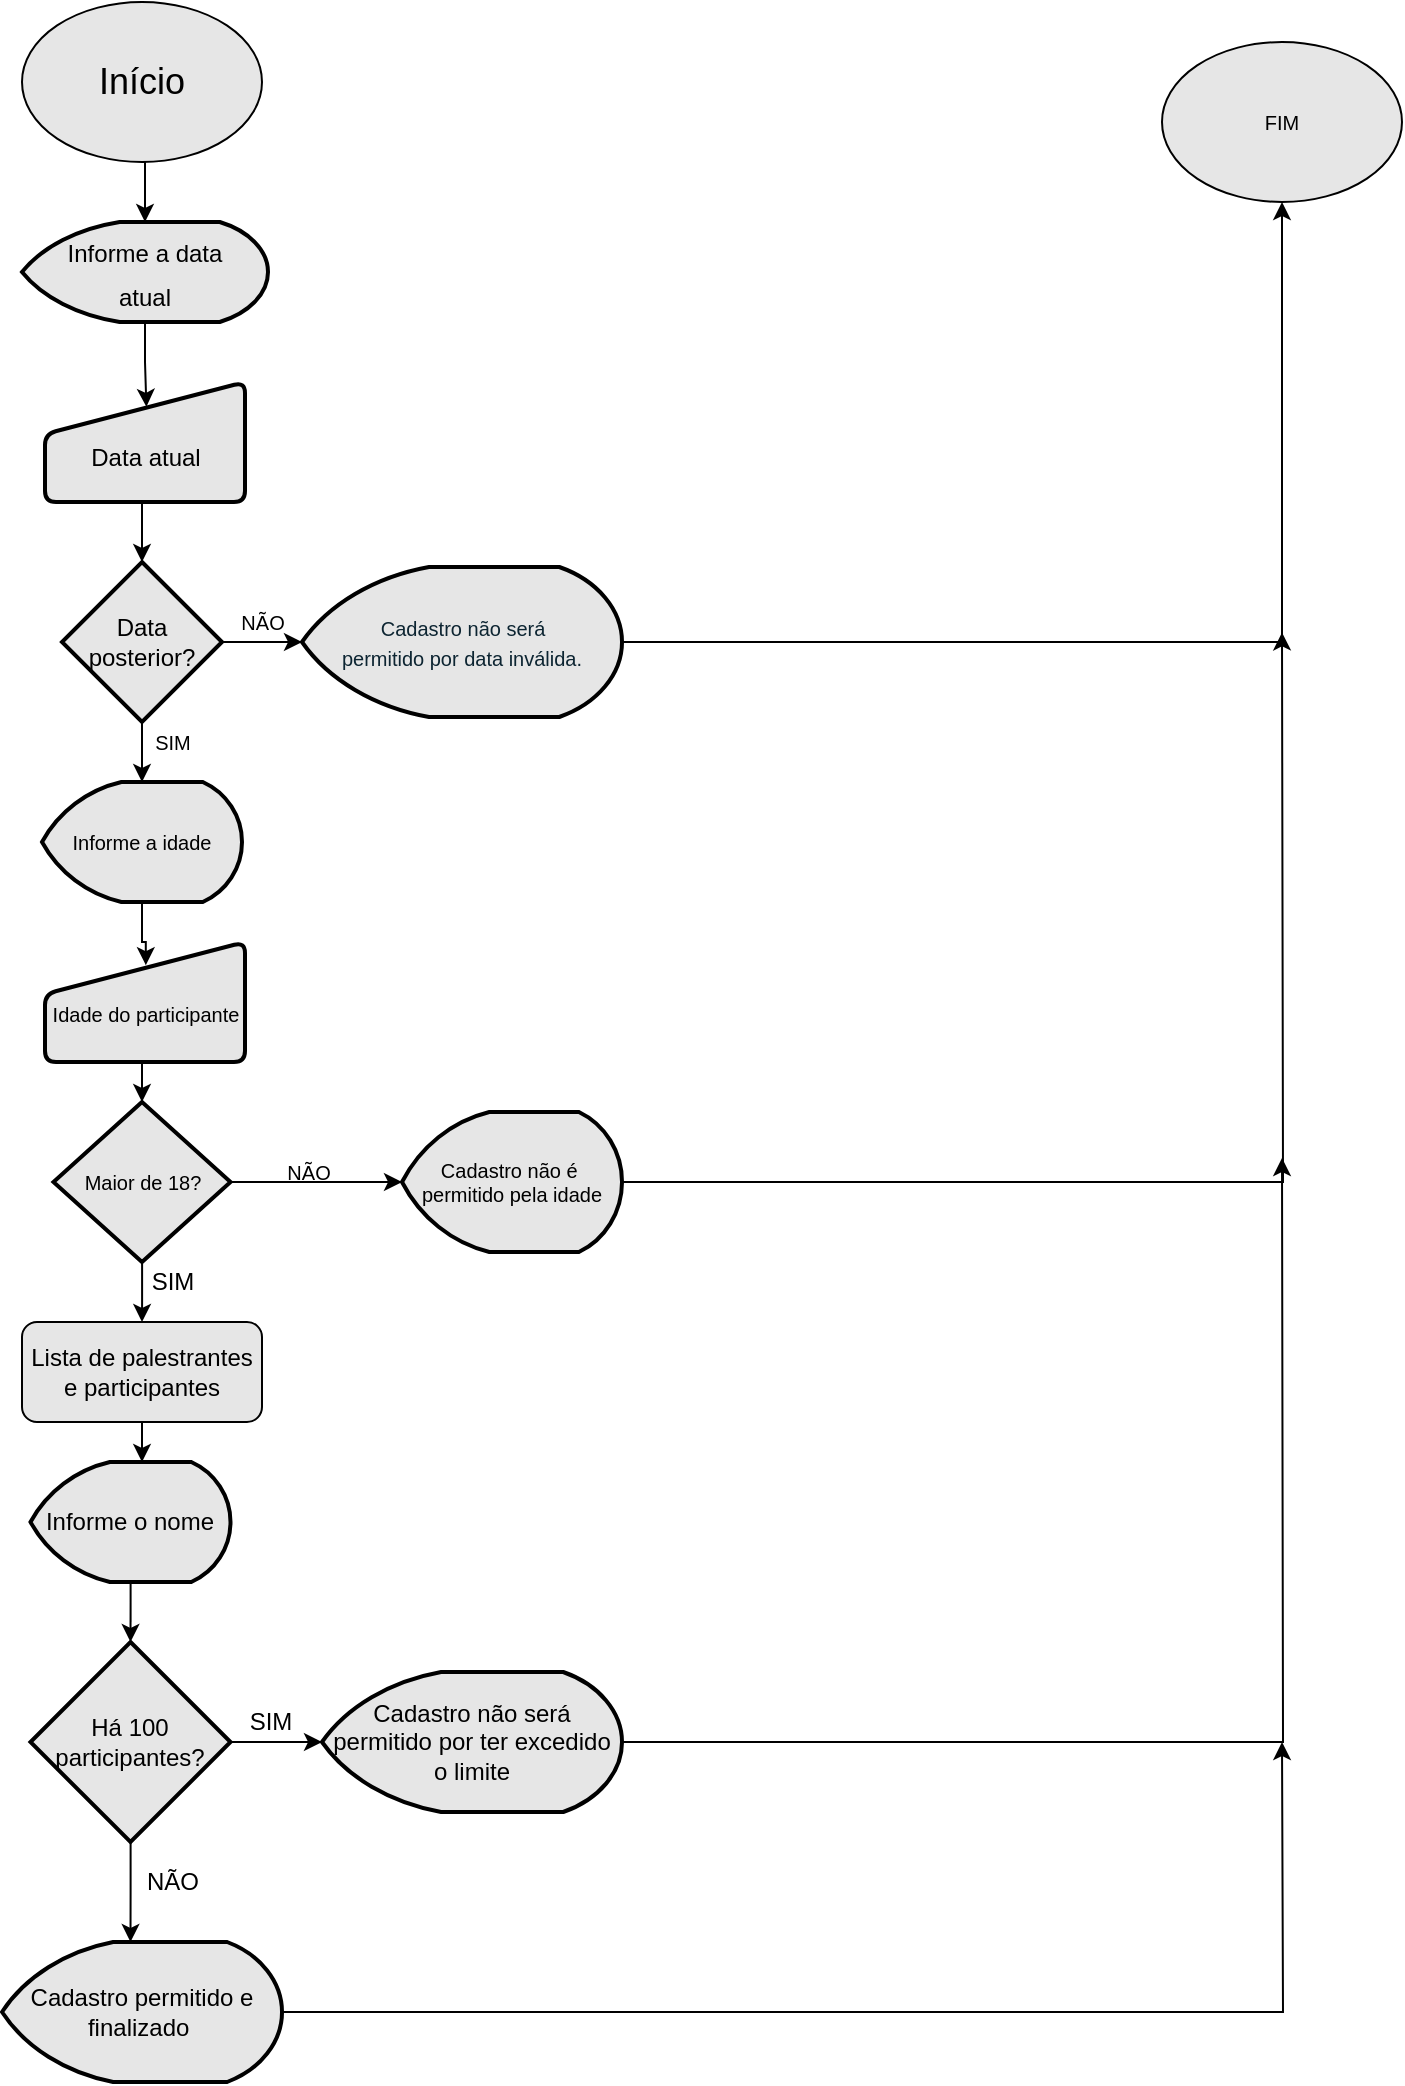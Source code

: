 <mxfile version="18.0.3" type="github">
  <diagram id="u3hgFq9jdc4-vKwPzVh-" name="Page-1">
    <mxGraphModel dx="886" dy="386" grid="1" gridSize="10" guides="1" tooltips="1" connect="1" arrows="1" fold="1" page="1" pageScale="1" pageWidth="827" pageHeight="1169" math="0" shadow="0">
      <root>
        <mxCell id="0" />
        <mxCell id="1" parent="0" />
        <mxCell id="Ykntgji3FukUq8skyxaY-11" style="edgeStyle=orthogonalEdgeStyle;rounded=0;orthogonalLoop=1;jettySize=auto;html=1;exitX=0.5;exitY=1;exitDx=0;exitDy=0;entryX=0.5;entryY=0;entryDx=0;entryDy=0;entryPerimeter=0;fontSize=12;" edge="1" parent="1" source="Ykntgji3FukUq8skyxaY-1" target="Ykntgji3FukUq8skyxaY-4">
          <mxGeometry relative="1" as="geometry" />
        </mxCell>
        <mxCell id="Ykntgji3FukUq8skyxaY-1" value="&lt;font style=&quot;font-size: 18px;&quot;&gt;Início&lt;/font&gt;" style="ellipse;whiteSpace=wrap;html=1;fillColor=#E6E6E6;" vertex="1" parent="1">
          <mxGeometry x="20" y="10" width="120" height="80" as="geometry" />
        </mxCell>
        <mxCell id="Ykntgji3FukUq8skyxaY-9" style="edgeStyle=orthogonalEdgeStyle;rounded=0;orthogonalLoop=1;jettySize=auto;html=1;entryX=0.507;entryY=0.207;entryDx=0;entryDy=0;entryPerimeter=0;fontSize=12;" edge="1" parent="1" source="Ykntgji3FukUq8skyxaY-4" target="Ykntgji3FukUq8skyxaY-8">
          <mxGeometry relative="1" as="geometry" />
        </mxCell>
        <mxCell id="Ykntgji3FukUq8skyxaY-4" value="&lt;font style=&quot;font-size: 12px;&quot;&gt;Informe a data &lt;br&gt;atual&lt;/font&gt;" style="strokeWidth=2;html=1;shape=mxgraph.flowchart.display;whiteSpace=wrap;fontSize=18;fillColor=#E6E6E6;" vertex="1" parent="1">
          <mxGeometry x="20" y="120" width="123" height="50" as="geometry" />
        </mxCell>
        <mxCell id="Ykntgji3FukUq8skyxaY-13" style="edgeStyle=orthogonalEdgeStyle;rounded=0;orthogonalLoop=1;jettySize=auto;html=1;exitX=0.5;exitY=1;exitDx=0;exitDy=0;entryX=0.5;entryY=0;entryDx=0;entryDy=0;entryPerimeter=0;fontSize=12;" edge="1" parent="1" source="Ykntgji3FukUq8skyxaY-8" target="Ykntgji3FukUq8skyxaY-12">
          <mxGeometry relative="1" as="geometry" />
        </mxCell>
        <mxCell id="Ykntgji3FukUq8skyxaY-8" value="&lt;br&gt;Data atual" style="html=1;strokeWidth=2;shape=manualInput;whiteSpace=wrap;rounded=1;size=26;arcSize=11;fontSize=12;fillColor=#E6E6E6;" vertex="1" parent="1">
          <mxGeometry x="31.5" y="200" width="100" height="60" as="geometry" />
        </mxCell>
        <mxCell id="Ykntgji3FukUq8skyxaY-16" style="edgeStyle=orthogonalEdgeStyle;rounded=0;orthogonalLoop=1;jettySize=auto;html=1;exitX=1;exitY=0.5;exitDx=0;exitDy=0;exitPerimeter=0;entryX=0;entryY=0.5;entryDx=0;entryDy=0;entryPerimeter=0;fontFamily=Helvetica;fontSize=10;" edge="1" parent="1" source="Ykntgji3FukUq8skyxaY-12" target="Ykntgji3FukUq8skyxaY-14">
          <mxGeometry relative="1" as="geometry" />
        </mxCell>
        <mxCell id="Ykntgji3FukUq8skyxaY-22" style="edgeStyle=orthogonalEdgeStyle;rounded=0;orthogonalLoop=1;jettySize=auto;html=1;exitX=0.5;exitY=1;exitDx=0;exitDy=0;exitPerimeter=0;entryX=0.5;entryY=0;entryDx=0;entryDy=0;entryPerimeter=0;fontFamily=Helvetica;fontSize=10;" edge="1" parent="1" source="Ykntgji3FukUq8skyxaY-12" target="Ykntgji3FukUq8skyxaY-21">
          <mxGeometry relative="1" as="geometry" />
        </mxCell>
        <mxCell id="Ykntgji3FukUq8skyxaY-12" value="Data posterior?" style="strokeWidth=2;html=1;shape=mxgraph.flowchart.decision;whiteSpace=wrap;fontSize=12;fillColor=#E6E6E6;" vertex="1" parent="1">
          <mxGeometry x="40" y="290" width="80" height="80" as="geometry" />
        </mxCell>
        <mxCell id="Ykntgji3FukUq8skyxaY-20" style="edgeStyle=orthogonalEdgeStyle;rounded=0;orthogonalLoop=1;jettySize=auto;html=1;exitX=1;exitY=0.5;exitDx=0;exitDy=0;exitPerimeter=0;entryX=0.5;entryY=1;entryDx=0;entryDy=0;fontFamily=Helvetica;fontSize=10;" edge="1" parent="1" source="Ykntgji3FukUq8skyxaY-14" target="Ykntgji3FukUq8skyxaY-19">
          <mxGeometry relative="1" as="geometry" />
        </mxCell>
        <mxCell id="Ykntgji3FukUq8skyxaY-14" value="&lt;div style=&quot;box-sizing: border-box; color: rgb(13, 37, 50); text-align: start;&quot;&gt;&lt;span style=&quot;box-sizing: border-box;&quot;&gt;&lt;font style=&quot;font-size: 9px;&quot;&gt;&amp;nbsp;&lt;/font&gt;&lt;/span&gt;&lt;/div&gt;&lt;div style=&quot;box-sizing: border-box; color: rgb(13, 37, 50); text-align: start;&quot;&gt;&lt;span style=&quot;box-sizing: border-box;&quot;&gt;&lt;font style=&quot;font-size: 10px;&quot;&gt;&amp;nbsp; &amp;nbsp; &amp;nbsp; &amp;nbsp;Cadastro não será&amp;nbsp;&lt;/font&gt;&lt;/span&gt;&lt;/div&gt;&lt;div style=&quot;box-sizing: border-box; color: rgb(13, 37, 50); text-align: start;&quot;&gt;&lt;span style=&quot;box-sizing: border-box;&quot;&gt;&lt;font style=&quot;font-size: 10px;&quot;&gt;permitido por data inválida.&lt;/font&gt;&lt;/span&gt;&lt;/div&gt;&lt;div&gt;&lt;span style=&quot;box-sizing: border-box; font-weight: 700;&quot;&gt;&lt;br&gt;&lt;/span&gt;&lt;/div&gt;" style="strokeWidth=2;html=1;shape=mxgraph.flowchart.display;whiteSpace=wrap;fontSize=12;fillColor=#E6E6E6;" vertex="1" parent="1">
          <mxGeometry x="160" y="292.5" width="160" height="75" as="geometry" />
        </mxCell>
        <mxCell id="Ykntgji3FukUq8skyxaY-17" value="NÃO" style="text;html=1;align=center;verticalAlign=middle;resizable=0;points=[];autosize=1;strokeColor=none;fillColor=none;fontSize=10;fontFamily=Helvetica;" vertex="1" parent="1">
          <mxGeometry x="120" y="310" width="40" height="20" as="geometry" />
        </mxCell>
        <mxCell id="Ykntgji3FukUq8skyxaY-19" value="FIM" style="ellipse;whiteSpace=wrap;html=1;fontFamily=Helvetica;fontSize=10;fillColor=#E6E6E6;" vertex="1" parent="1">
          <mxGeometry x="590" y="30" width="120" height="80" as="geometry" />
        </mxCell>
        <mxCell id="Ykntgji3FukUq8skyxaY-26" style="edgeStyle=orthogonalEdgeStyle;rounded=0;orthogonalLoop=1;jettySize=auto;html=1;entryX=0.504;entryY=0.193;entryDx=0;entryDy=0;entryPerimeter=0;fontFamily=Helvetica;fontSize=10;" edge="1" parent="1" source="Ykntgji3FukUq8skyxaY-21" target="Ykntgji3FukUq8skyxaY-23">
          <mxGeometry relative="1" as="geometry" />
        </mxCell>
        <mxCell id="Ykntgji3FukUq8skyxaY-21" value="Informe a idade" style="strokeWidth=2;html=1;shape=mxgraph.flowchart.display;whiteSpace=wrap;fontFamily=Helvetica;fontSize=10;fillColor=#E6E6E6;" vertex="1" parent="1">
          <mxGeometry x="30" y="400" width="100" height="60" as="geometry" />
        </mxCell>
        <mxCell id="Ykntgji3FukUq8skyxaY-29" style="edgeStyle=orthogonalEdgeStyle;rounded=0;orthogonalLoop=1;jettySize=auto;html=1;exitX=0.5;exitY=1;exitDx=0;exitDy=0;entryX=0.5;entryY=0;entryDx=0;entryDy=0;entryPerimeter=0;fontFamily=Helvetica;fontSize=10;" edge="1" parent="1" source="Ykntgji3FukUq8skyxaY-23" target="Ykntgji3FukUq8skyxaY-27">
          <mxGeometry relative="1" as="geometry" />
        </mxCell>
        <mxCell id="Ykntgji3FukUq8skyxaY-23" value="&lt;br&gt;Idade do participante" style="html=1;strokeWidth=2;shape=manualInput;whiteSpace=wrap;rounded=1;size=26;arcSize=11;fontFamily=Helvetica;fontSize=10;fillColor=#E6E6E6;" vertex="1" parent="1">
          <mxGeometry x="31.5" y="480" width="100" height="60" as="geometry" />
        </mxCell>
        <mxCell id="Ykntgji3FukUq8skyxaY-31" style="edgeStyle=orthogonalEdgeStyle;rounded=0;orthogonalLoop=1;jettySize=auto;html=1;entryX=0;entryY=0.5;entryDx=0;entryDy=0;entryPerimeter=0;fontFamily=Helvetica;fontSize=10;" edge="1" parent="1" source="Ykntgji3FukUq8skyxaY-27" target="Ykntgji3FukUq8skyxaY-30">
          <mxGeometry relative="1" as="geometry" />
        </mxCell>
        <mxCell id="Ykntgji3FukUq8skyxaY-56" style="edgeStyle=orthogonalEdgeStyle;rounded=0;orthogonalLoop=1;jettySize=auto;html=1;entryX=0.5;entryY=0;entryDx=0;entryDy=0;fontFamily=Helvetica;fontSize=12;" edge="1" parent="1" source="Ykntgji3FukUq8skyxaY-27" target="Ykntgji3FukUq8skyxaY-50">
          <mxGeometry relative="1" as="geometry" />
        </mxCell>
        <mxCell id="Ykntgji3FukUq8skyxaY-27" value="Maior de 18?" style="strokeWidth=2;html=1;shape=mxgraph.flowchart.decision;whiteSpace=wrap;fontFamily=Helvetica;fontSize=10;fillColor=#E6E6E6;" vertex="1" parent="1">
          <mxGeometry x="35.75" y="560" width="88.5" height="80" as="geometry" />
        </mxCell>
        <mxCell id="Ykntgji3FukUq8skyxaY-32" style="edgeStyle=orthogonalEdgeStyle;rounded=0;orthogonalLoop=1;jettySize=auto;html=1;fontFamily=Helvetica;fontSize=10;" edge="1" parent="1" source="Ykntgji3FukUq8skyxaY-30">
          <mxGeometry relative="1" as="geometry">
            <mxPoint x="650" y="325.2" as="targetPoint" />
          </mxGeometry>
        </mxCell>
        <mxCell id="Ykntgji3FukUq8skyxaY-30" value="Cadastro não é&amp;nbsp;&lt;br&gt;permitido pela idade" style="strokeWidth=2;html=1;shape=mxgraph.flowchart.display;whiteSpace=wrap;fontFamily=Helvetica;fontSize=10;fillColor=#E6E6E6;" vertex="1" parent="1">
          <mxGeometry x="210" y="565" width="110" height="70" as="geometry" />
        </mxCell>
        <mxCell id="Ykntgji3FukUq8skyxaY-33" value="NÃO" style="text;html=1;align=center;verticalAlign=middle;resizable=0;points=[];autosize=1;strokeColor=none;fillColor=none;fontSize=10;fontFamily=Helvetica;" vertex="1" parent="1">
          <mxGeometry x="143" y="585" width="40" height="20" as="geometry" />
        </mxCell>
        <mxCell id="Ykntgji3FukUq8skyxaY-34" value="SIM" style="text;html=1;align=center;verticalAlign=middle;resizable=0;points=[];autosize=1;strokeColor=none;fillColor=none;fontSize=10;fontFamily=Helvetica;" vertex="1" parent="1">
          <mxGeometry x="80" y="370" width="30" height="20" as="geometry" />
        </mxCell>
        <mxCell id="Ykntgji3FukUq8skyxaY-40" style="edgeStyle=orthogonalEdgeStyle;rounded=0;orthogonalLoop=1;jettySize=auto;html=1;entryX=0.5;entryY=0;entryDx=0;entryDy=0;entryPerimeter=0;fontFamily=Helvetica;fontSize=12;" edge="1" parent="1" source="Ykntgji3FukUq8skyxaY-37" target="Ykntgji3FukUq8skyxaY-38">
          <mxGeometry relative="1" as="geometry" />
        </mxCell>
        <mxCell id="Ykntgji3FukUq8skyxaY-37" value="&lt;font style=&quot;font-size: 12px;&quot;&gt;Informe o nome&lt;/font&gt;" style="strokeWidth=2;html=1;shape=mxgraph.flowchart.display;whiteSpace=wrap;fontFamily=Helvetica;fontSize=10;fillColor=#E6E6E6;" vertex="1" parent="1">
          <mxGeometry x="24.25" y="740" width="100" height="60" as="geometry" />
        </mxCell>
        <mxCell id="Ykntgji3FukUq8skyxaY-42" style="edgeStyle=orthogonalEdgeStyle;rounded=0;orthogonalLoop=1;jettySize=auto;html=1;exitX=1;exitY=0.5;exitDx=0;exitDy=0;exitPerimeter=0;entryX=0;entryY=0.5;entryDx=0;entryDy=0;entryPerimeter=0;fontFamily=Helvetica;fontSize=12;" edge="1" parent="1" source="Ykntgji3FukUq8skyxaY-38" target="Ykntgji3FukUq8skyxaY-41">
          <mxGeometry relative="1" as="geometry" />
        </mxCell>
        <mxCell id="Ykntgji3FukUq8skyxaY-44" style="edgeStyle=orthogonalEdgeStyle;rounded=0;orthogonalLoop=1;jettySize=auto;html=1;fontFamily=Helvetica;fontSize=12;" edge="1" parent="1" source="Ykntgji3FukUq8skyxaY-38">
          <mxGeometry relative="1" as="geometry">
            <mxPoint x="74.25" y="980" as="targetPoint" />
          </mxGeometry>
        </mxCell>
        <mxCell id="Ykntgji3FukUq8skyxaY-38" value="Há 100 &lt;br&gt;participantes?" style="strokeWidth=2;html=1;shape=mxgraph.flowchart.decision;whiteSpace=wrap;fontFamily=Helvetica;fontSize=12;fillColor=#E6E6E6;" vertex="1" parent="1">
          <mxGeometry x="24.25" y="830" width="100" height="100" as="geometry" />
        </mxCell>
        <mxCell id="Ykntgji3FukUq8skyxaY-47" style="edgeStyle=orthogonalEdgeStyle;rounded=0;orthogonalLoop=1;jettySize=auto;html=1;fontFamily=Helvetica;fontSize=12;" edge="1" parent="1" source="Ykntgji3FukUq8skyxaY-41">
          <mxGeometry relative="1" as="geometry">
            <mxPoint x="650" y="588" as="targetPoint" />
          </mxGeometry>
        </mxCell>
        <mxCell id="Ykntgji3FukUq8skyxaY-41" value="Cadastro não será permitido por ter excedido o limite" style="strokeWidth=2;html=1;shape=mxgraph.flowchart.display;whiteSpace=wrap;fontFamily=Helvetica;fontSize=12;fillColor=#E6E6E6;" vertex="1" parent="1">
          <mxGeometry x="170" y="845" width="150" height="70" as="geometry" />
        </mxCell>
        <mxCell id="Ykntgji3FukUq8skyxaY-43" value="SIM" style="text;html=1;align=center;verticalAlign=middle;resizable=0;points=[];autosize=1;strokeColor=none;fillColor=none;fontSize=12;fontFamily=Helvetica;" vertex="1" parent="1">
          <mxGeometry x="124.25" y="860" width="40" height="20" as="geometry" />
        </mxCell>
        <mxCell id="Ykntgji3FukUq8skyxaY-45" value="NÃO" style="text;html=1;align=center;verticalAlign=middle;resizable=0;points=[];autosize=1;strokeColor=none;fillColor=none;fontSize=12;fontFamily=Helvetica;" vertex="1" parent="1">
          <mxGeometry x="75" y="940" width="40" height="20" as="geometry" />
        </mxCell>
        <mxCell id="Ykntgji3FukUq8skyxaY-48" style="edgeStyle=orthogonalEdgeStyle;rounded=0;orthogonalLoop=1;jettySize=auto;html=1;fontFamily=Helvetica;fontSize=12;" edge="1" parent="1" source="Ykntgji3FukUq8skyxaY-46">
          <mxGeometry relative="1" as="geometry">
            <mxPoint x="650" y="880" as="targetPoint" />
          </mxGeometry>
        </mxCell>
        <mxCell id="Ykntgji3FukUq8skyxaY-46" value="Cadastro permitido e finalizado&amp;nbsp;" style="strokeWidth=2;html=1;shape=mxgraph.flowchart.display;whiteSpace=wrap;fontFamily=Helvetica;fontSize=12;fillColor=#E6E6E6;" vertex="1" parent="1">
          <mxGeometry x="10" y="980" width="140" height="70" as="geometry" />
        </mxCell>
        <mxCell id="Ykntgji3FukUq8skyxaY-49" value="SIM" style="text;html=1;align=center;verticalAlign=middle;resizable=0;points=[];autosize=1;strokeColor=none;fillColor=none;fontSize=12;fontFamily=Helvetica;" vertex="1" parent="1">
          <mxGeometry x="75" y="640" width="40" height="20" as="geometry" />
        </mxCell>
        <mxCell id="Ykntgji3FukUq8skyxaY-55" style="edgeStyle=orthogonalEdgeStyle;rounded=0;orthogonalLoop=1;jettySize=auto;html=1;entryX=0.558;entryY=0;entryDx=0;entryDy=0;entryPerimeter=0;fontFamily=Helvetica;fontSize=12;" edge="1" parent="1" source="Ykntgji3FukUq8skyxaY-50" target="Ykntgji3FukUq8skyxaY-37">
          <mxGeometry relative="1" as="geometry" />
        </mxCell>
        <mxCell id="Ykntgji3FukUq8skyxaY-50" value="Lista de palestrantes e participantes" style="rounded=1;whiteSpace=wrap;html=1;fontFamily=Helvetica;fontSize=12;fillColor=#E6E6E6;" vertex="1" parent="1">
          <mxGeometry x="20" y="670" width="120" height="50" as="geometry" />
        </mxCell>
      </root>
    </mxGraphModel>
  </diagram>
</mxfile>
